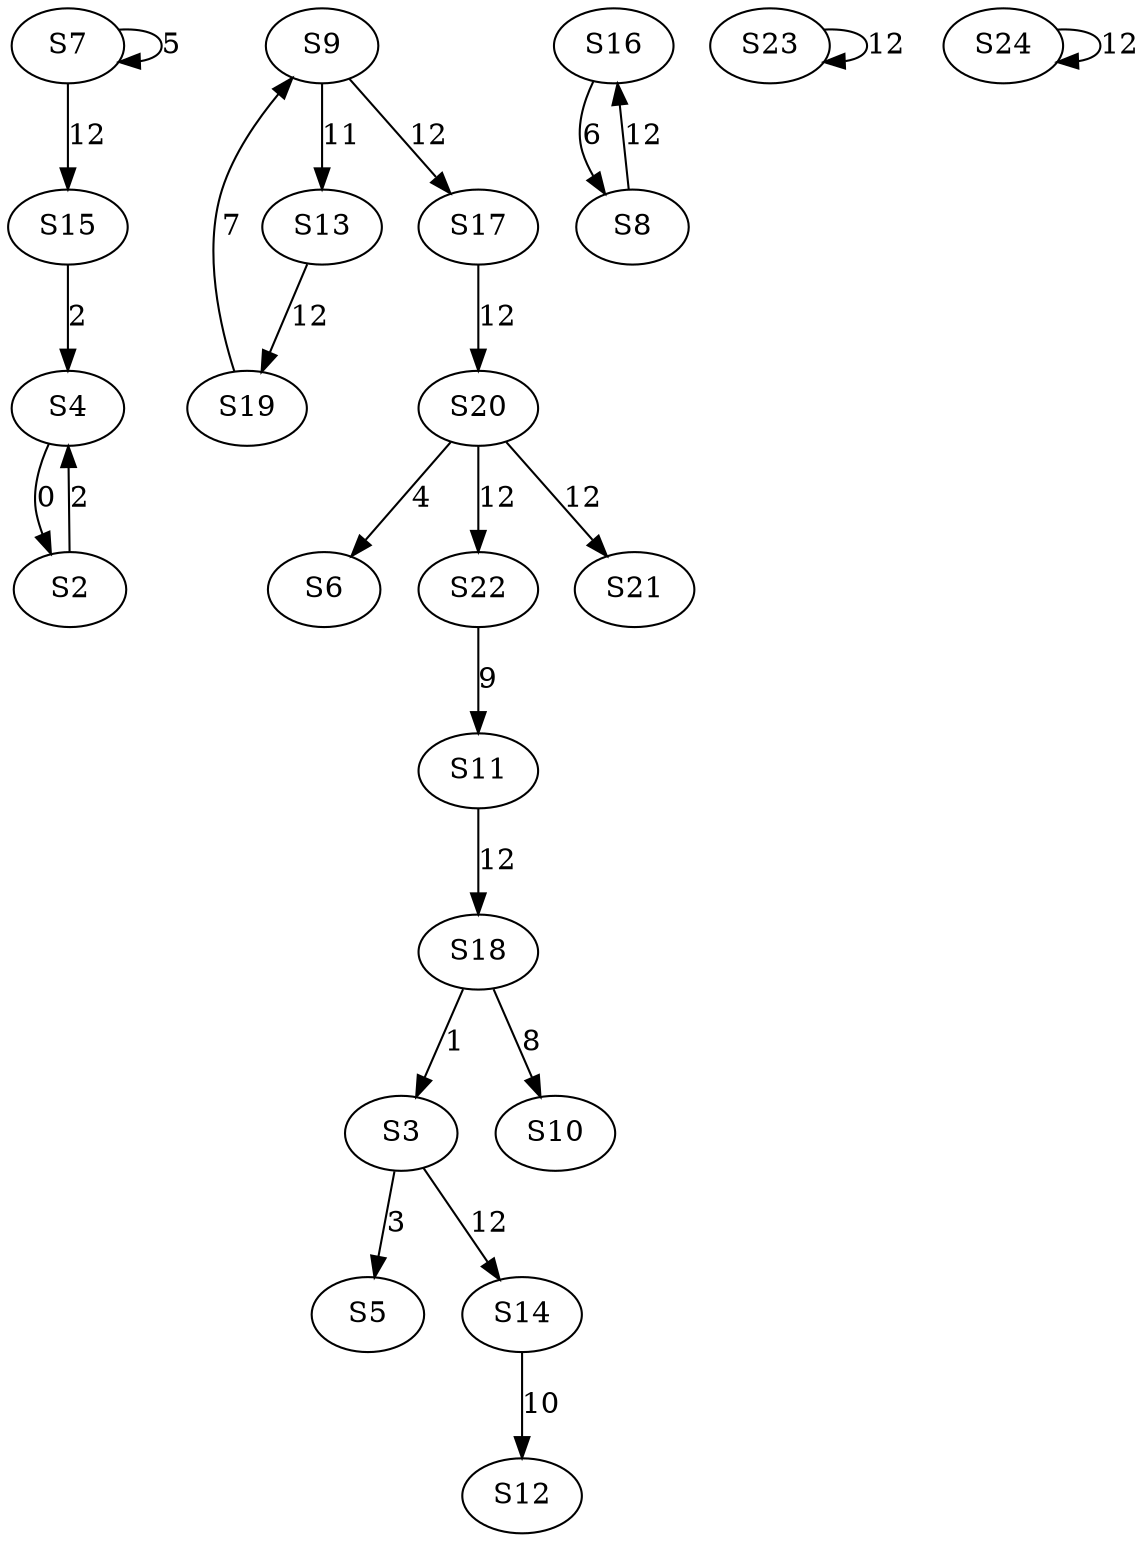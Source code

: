 strict digraph {
	S4 -> S2 [ label = 0 ];
	S18 -> S3 [ label = 1 ];
	S2 -> S4 [ label = 2 ];
	S3 -> S5 [ label = 3 ];
	S20 -> S6 [ label = 4 ];
	S7 -> S7 [ label = 5 ];
	S16 -> S8 [ label = 6 ];
	S19 -> S9 [ label = 7 ];
	S18 -> S10 [ label = 8 ];
	S22 -> S11 [ label = 9 ];
	S14 -> S12 [ label = 10 ];
	S9 -> S13 [ label = 11 ];
	S3 -> S14 [ label = 12 ];
	S7 -> S15 [ label = 12 ];
	S8 -> S16 [ label = 12 ];
	S9 -> S17 [ label = 12 ];
	S11 -> S18 [ label = 12 ];
	S13 -> S19 [ label = 12 ];
	S17 -> S20 [ label = 12 ];
	S20 -> S21 [ label = 12 ];
	S20 -> S22 [ label = 12 ];
	S23 -> S23 [ label = 12 ];
	S24 -> S24 [ label = 12 ];
	S15 -> S4 [ label = 2 ];
}